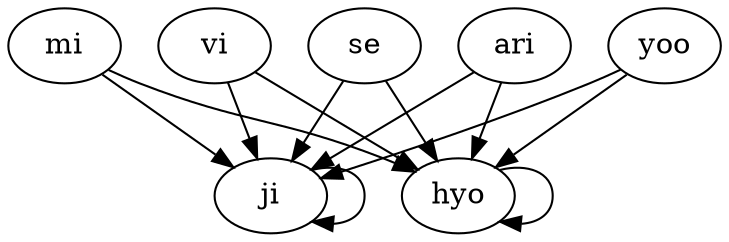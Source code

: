 digraph {
ji->ji;
hyo->hyo;
yoo->ji;
mi->ji;
vi->ji;
se->ji;
ari->ji;
yoo->hyo;
mi->hyo;
vi->hyo;
se->hyo;
ari->hyo;
}
